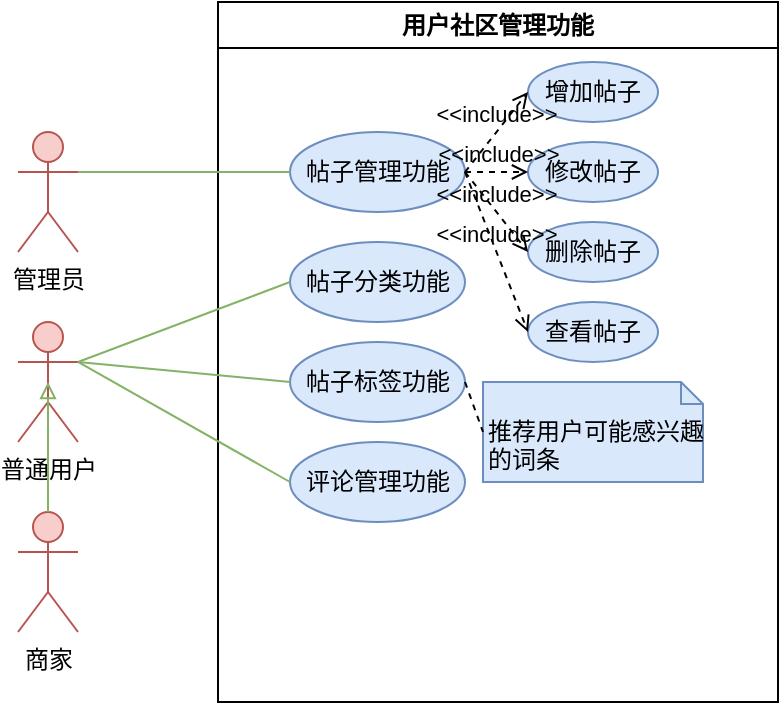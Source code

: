 <mxfile version="24.9.2">
  <diagram name="第 1 页" id="nkEOty-bVfPlOfj25dJT">
    <mxGraphModel dx="724" dy="392" grid="1" gridSize="10" guides="1" tooltips="1" connect="1" arrows="1" fold="1" page="1" pageScale="1" pageWidth="827" pageHeight="1169" math="0" shadow="0">
      <root>
        <mxCell id="0" />
        <mxCell id="1" parent="0" />
        <mxCell id="-BfA1qe5HU-dB9uuBJLc-1" value="用户社区管理功能" style="swimlane;whiteSpace=wrap;html=1;" vertex="1" parent="1">
          <mxGeometry x="324" y="110" width="280" height="350" as="geometry" />
        </mxCell>
        <mxCell id="-BfA1qe5HU-dB9uuBJLc-2" value="帖子管理功能" style="ellipse;whiteSpace=wrap;html=1;fillColor=#dae8fc;strokeColor=#6c8ebf;" vertex="1" parent="-BfA1qe5HU-dB9uuBJLc-1">
          <mxGeometry x="36" y="65" width="87.5" height="40" as="geometry" />
        </mxCell>
        <mxCell id="-BfA1qe5HU-dB9uuBJLc-3" value="帖子分类功能" style="ellipse;whiteSpace=wrap;html=1;fillColor=#dae8fc;strokeColor=#6c8ebf;" vertex="1" parent="-BfA1qe5HU-dB9uuBJLc-1">
          <mxGeometry x="36" y="120" width="87.5" height="40" as="geometry" />
        </mxCell>
        <mxCell id="-BfA1qe5HU-dB9uuBJLc-4" value="帖子标签功能" style="ellipse;whiteSpace=wrap;html=1;fillColor=#dae8fc;strokeColor=#6c8ebf;" vertex="1" parent="-BfA1qe5HU-dB9uuBJLc-1">
          <mxGeometry x="36" y="170" width="87.5" height="40" as="geometry" />
        </mxCell>
        <mxCell id="-BfA1qe5HU-dB9uuBJLc-5" value="评论管理功能" style="ellipse;whiteSpace=wrap;html=1;fillColor=#dae8fc;strokeColor=#6c8ebf;" vertex="1" parent="-BfA1qe5HU-dB9uuBJLc-1">
          <mxGeometry x="36" y="220" width="87.5" height="40" as="geometry" />
        </mxCell>
        <mxCell id="-BfA1qe5HU-dB9uuBJLc-7" value="增加帖子" style="ellipse;whiteSpace=wrap;html=1;fillColor=#dae8fc;strokeColor=#6c8ebf;" vertex="1" parent="-BfA1qe5HU-dB9uuBJLc-1">
          <mxGeometry x="155" y="30" width="65" height="30" as="geometry" />
        </mxCell>
        <mxCell id="-BfA1qe5HU-dB9uuBJLc-8" value="修改帖子" style="ellipse;whiteSpace=wrap;html=1;fillColor=#dae8fc;strokeColor=#6c8ebf;" vertex="1" parent="-BfA1qe5HU-dB9uuBJLc-1">
          <mxGeometry x="155" y="70" width="65" height="30" as="geometry" />
        </mxCell>
        <mxCell id="-BfA1qe5HU-dB9uuBJLc-9" value="删除帖子" style="ellipse;whiteSpace=wrap;html=1;fillColor=#dae8fc;strokeColor=#6c8ebf;" vertex="1" parent="-BfA1qe5HU-dB9uuBJLc-1">
          <mxGeometry x="155" y="110" width="65" height="30" as="geometry" />
        </mxCell>
        <mxCell id="-BfA1qe5HU-dB9uuBJLc-10" value="&amp;lt;&amp;lt;include&amp;gt;&amp;gt;" style="html=1;verticalAlign=bottom;labelBackgroundColor=none;endArrow=open;endFill=0;dashed=1;rounded=0;exitX=1;exitY=0.5;exitDx=0;exitDy=0;entryX=0;entryY=0.5;entryDx=0;entryDy=0;" edge="1" parent="-BfA1qe5HU-dB9uuBJLc-1" source="-BfA1qe5HU-dB9uuBJLc-2" target="-BfA1qe5HU-dB9uuBJLc-7">
          <mxGeometry x="0.0" width="160" relative="1" as="geometry">
            <mxPoint x="155" y="155" as="sourcePoint" />
            <mxPoint x="205" y="125" as="targetPoint" />
            <mxPoint as="offset" />
          </mxGeometry>
        </mxCell>
        <mxCell id="-BfA1qe5HU-dB9uuBJLc-11" value="&amp;lt;&amp;lt;include&amp;gt;&amp;gt;" style="html=1;verticalAlign=bottom;labelBackgroundColor=none;endArrow=open;endFill=0;dashed=1;rounded=0;entryX=0;entryY=0.5;entryDx=0;entryDy=0;exitX=1;exitY=0.5;exitDx=0;exitDy=0;" edge="1" parent="-BfA1qe5HU-dB9uuBJLc-1" source="-BfA1qe5HU-dB9uuBJLc-2" target="-BfA1qe5HU-dB9uuBJLc-8">
          <mxGeometry x="0.0" width="160" relative="1" as="geometry">
            <mxPoint x="336" y="85" as="sourcePoint" />
            <mxPoint x="386" y="55" as="targetPoint" />
            <mxPoint as="offset" />
          </mxGeometry>
        </mxCell>
        <mxCell id="-BfA1qe5HU-dB9uuBJLc-12" value="&amp;lt;&amp;lt;include&amp;gt;&amp;gt;" style="html=1;verticalAlign=bottom;labelBackgroundColor=none;endArrow=open;endFill=0;dashed=1;rounded=0;exitX=1;exitY=0.5;exitDx=0;exitDy=0;entryX=0;entryY=0.5;entryDx=0;entryDy=0;" edge="1" parent="-BfA1qe5HU-dB9uuBJLc-1" source="-BfA1qe5HU-dB9uuBJLc-2" target="-BfA1qe5HU-dB9uuBJLc-9">
          <mxGeometry x="0.0" width="160" relative="1" as="geometry">
            <mxPoint x="396" y="95" as="sourcePoint" />
            <mxPoint x="446" y="65" as="targetPoint" />
            <mxPoint as="offset" />
          </mxGeometry>
        </mxCell>
        <mxCell id="-BfA1qe5HU-dB9uuBJLc-13" value="推荐用户可能感兴趣的词条" style="shape=note2;boundedLbl=1;whiteSpace=wrap;html=1;size=11;verticalAlign=top;align=left;fillColor=#dae8fc;strokeColor=#6c8ebf;" vertex="1" parent="-BfA1qe5HU-dB9uuBJLc-1">
          <mxGeometry x="132.5" y="190" width="110" height="50" as="geometry" />
        </mxCell>
        <mxCell id="-BfA1qe5HU-dB9uuBJLc-14" value="" style="endArrow=none;dashed=1;html=1;rounded=0;entryX=0;entryY=0.5;entryDx=0;entryDy=0;entryPerimeter=0;exitX=1;exitY=0.5;exitDx=0;exitDy=0;" edge="1" parent="-BfA1qe5HU-dB9uuBJLc-1" source="-BfA1qe5HU-dB9uuBJLc-4" target="-BfA1qe5HU-dB9uuBJLc-13">
          <mxGeometry width="50" height="50" relative="1" as="geometry">
            <mxPoint x="106" y="290" as="sourcePoint" />
            <mxPoint x="156" y="240" as="targetPoint" />
          </mxGeometry>
        </mxCell>
        <mxCell id="-BfA1qe5HU-dB9uuBJLc-15" value="查看帖子" style="ellipse;whiteSpace=wrap;html=1;fillColor=#dae8fc;strokeColor=#6c8ebf;" vertex="1" parent="-BfA1qe5HU-dB9uuBJLc-1">
          <mxGeometry x="155" y="150" width="65" height="30" as="geometry" />
        </mxCell>
        <mxCell id="-BfA1qe5HU-dB9uuBJLc-16" value="&amp;lt;&amp;lt;include&amp;gt;&amp;gt;" style="html=1;verticalAlign=bottom;labelBackgroundColor=none;endArrow=open;endFill=0;dashed=1;rounded=0;exitX=1;exitY=0.5;exitDx=0;exitDy=0;entryX=0;entryY=0.5;entryDx=0;entryDy=0;" edge="1" parent="-BfA1qe5HU-dB9uuBJLc-1" source="-BfA1qe5HU-dB9uuBJLc-2" target="-BfA1qe5HU-dB9uuBJLc-15">
          <mxGeometry x="0.0" width="160" relative="1" as="geometry">
            <mxPoint x="336" y="100" as="sourcePoint" />
            <mxPoint x="658" y="80" as="targetPoint" />
            <mxPoint as="offset" />
          </mxGeometry>
        </mxCell>
        <mxCell id="-BfA1qe5HU-dB9uuBJLc-17" value="普通用户" style="shape=umlActor;verticalLabelPosition=bottom;verticalAlign=top;html=1;fillColor=#f8cecc;strokeColor=#b85450;" vertex="1" parent="1">
          <mxGeometry x="224" y="270" width="30" height="60" as="geometry" />
        </mxCell>
        <mxCell id="-BfA1qe5HU-dB9uuBJLc-18" value="商家" style="shape=umlActor;verticalLabelPosition=bottom;verticalAlign=top;html=1;fillColor=#f8cecc;strokeColor=#b85450;" vertex="1" parent="1">
          <mxGeometry x="224" y="365" width="30" height="60" as="geometry" />
        </mxCell>
        <mxCell id="-BfA1qe5HU-dB9uuBJLc-19" value="管理员" style="shape=umlActor;verticalLabelPosition=bottom;verticalAlign=top;html=1;fillColor=#f8cecc;strokeColor=#b85450;" vertex="1" parent="1">
          <mxGeometry x="224" y="175" width="30" height="60" as="geometry" />
        </mxCell>
        <mxCell id="-BfA1qe5HU-dB9uuBJLc-20" value="" style="endArrow=block;endFill=0;html=1;rounded=0;fillColor=#d5e8d4;strokeColor=#82b366;exitX=0.5;exitY=0;exitDx=0;exitDy=0;exitPerimeter=0;entryX=0.5;entryY=0.5;entryDx=0;entryDy=0;entryPerimeter=0;" edge="1" parent="1" source="-BfA1qe5HU-dB9uuBJLc-18" target="-BfA1qe5HU-dB9uuBJLc-17">
          <mxGeometry width="160" relative="1" as="geometry">
            <mxPoint x="279" y="515" as="sourcePoint" />
            <mxPoint x="264" y="435" as="targetPoint" />
          </mxGeometry>
        </mxCell>
        <mxCell id="-BfA1qe5HU-dB9uuBJLc-21" value="" style="endArrow=none;html=1;rounded=0;fillColor=#d5e8d4;strokeColor=#82b366;exitX=0;exitY=0.5;exitDx=0;exitDy=0;entryX=1;entryY=0.333;entryDx=0;entryDy=0;entryPerimeter=0;" edge="1" parent="1" source="-BfA1qe5HU-dB9uuBJLc-5" target="-BfA1qe5HU-dB9uuBJLc-17">
          <mxGeometry width="50" height="50" relative="1" as="geometry">
            <mxPoint x="404" y="210" as="sourcePoint" />
            <mxPoint x="244" y="260" as="targetPoint" />
          </mxGeometry>
        </mxCell>
        <mxCell id="-BfA1qe5HU-dB9uuBJLc-22" value="" style="endArrow=none;html=1;rounded=0;fillColor=#d5e8d4;strokeColor=#82b366;exitX=0;exitY=0.5;exitDx=0;exitDy=0;entryX=1;entryY=0.333;entryDx=0;entryDy=0;entryPerimeter=0;" edge="1" parent="1" source="-BfA1qe5HU-dB9uuBJLc-4" target="-BfA1qe5HU-dB9uuBJLc-17">
          <mxGeometry width="50" height="50" relative="1" as="geometry">
            <mxPoint x="414" y="220" as="sourcePoint" />
            <mxPoint x="254" y="270" as="targetPoint" />
          </mxGeometry>
        </mxCell>
        <mxCell id="-BfA1qe5HU-dB9uuBJLc-23" value="" style="endArrow=none;html=1;rounded=0;fillColor=#d5e8d4;strokeColor=#82b366;entryX=1;entryY=0.333;entryDx=0;entryDy=0;entryPerimeter=0;exitX=0;exitY=0.5;exitDx=0;exitDy=0;" edge="1" parent="1" source="-BfA1qe5HU-dB9uuBJLc-3" target="-BfA1qe5HU-dB9uuBJLc-17">
          <mxGeometry width="50" height="50" relative="1" as="geometry">
            <mxPoint x="404" y="260" as="sourcePoint" />
            <mxPoint x="264" y="280" as="targetPoint" />
          </mxGeometry>
        </mxCell>
        <mxCell id="-BfA1qe5HU-dB9uuBJLc-24" value="" style="endArrow=none;html=1;rounded=0;fillColor=#d5e8d4;strokeColor=#82b366;entryX=1;entryY=0.333;entryDx=0;entryDy=0;entryPerimeter=0;exitX=0;exitY=0.5;exitDx=0;exitDy=0;" edge="1" parent="1" source="-BfA1qe5HU-dB9uuBJLc-2" target="-BfA1qe5HU-dB9uuBJLc-19">
          <mxGeometry width="50" height="50" relative="1" as="geometry">
            <mxPoint x="367" y="250" as="sourcePoint" />
            <mxPoint x="254" y="200" as="targetPoint" />
          </mxGeometry>
        </mxCell>
      </root>
    </mxGraphModel>
  </diagram>
</mxfile>
